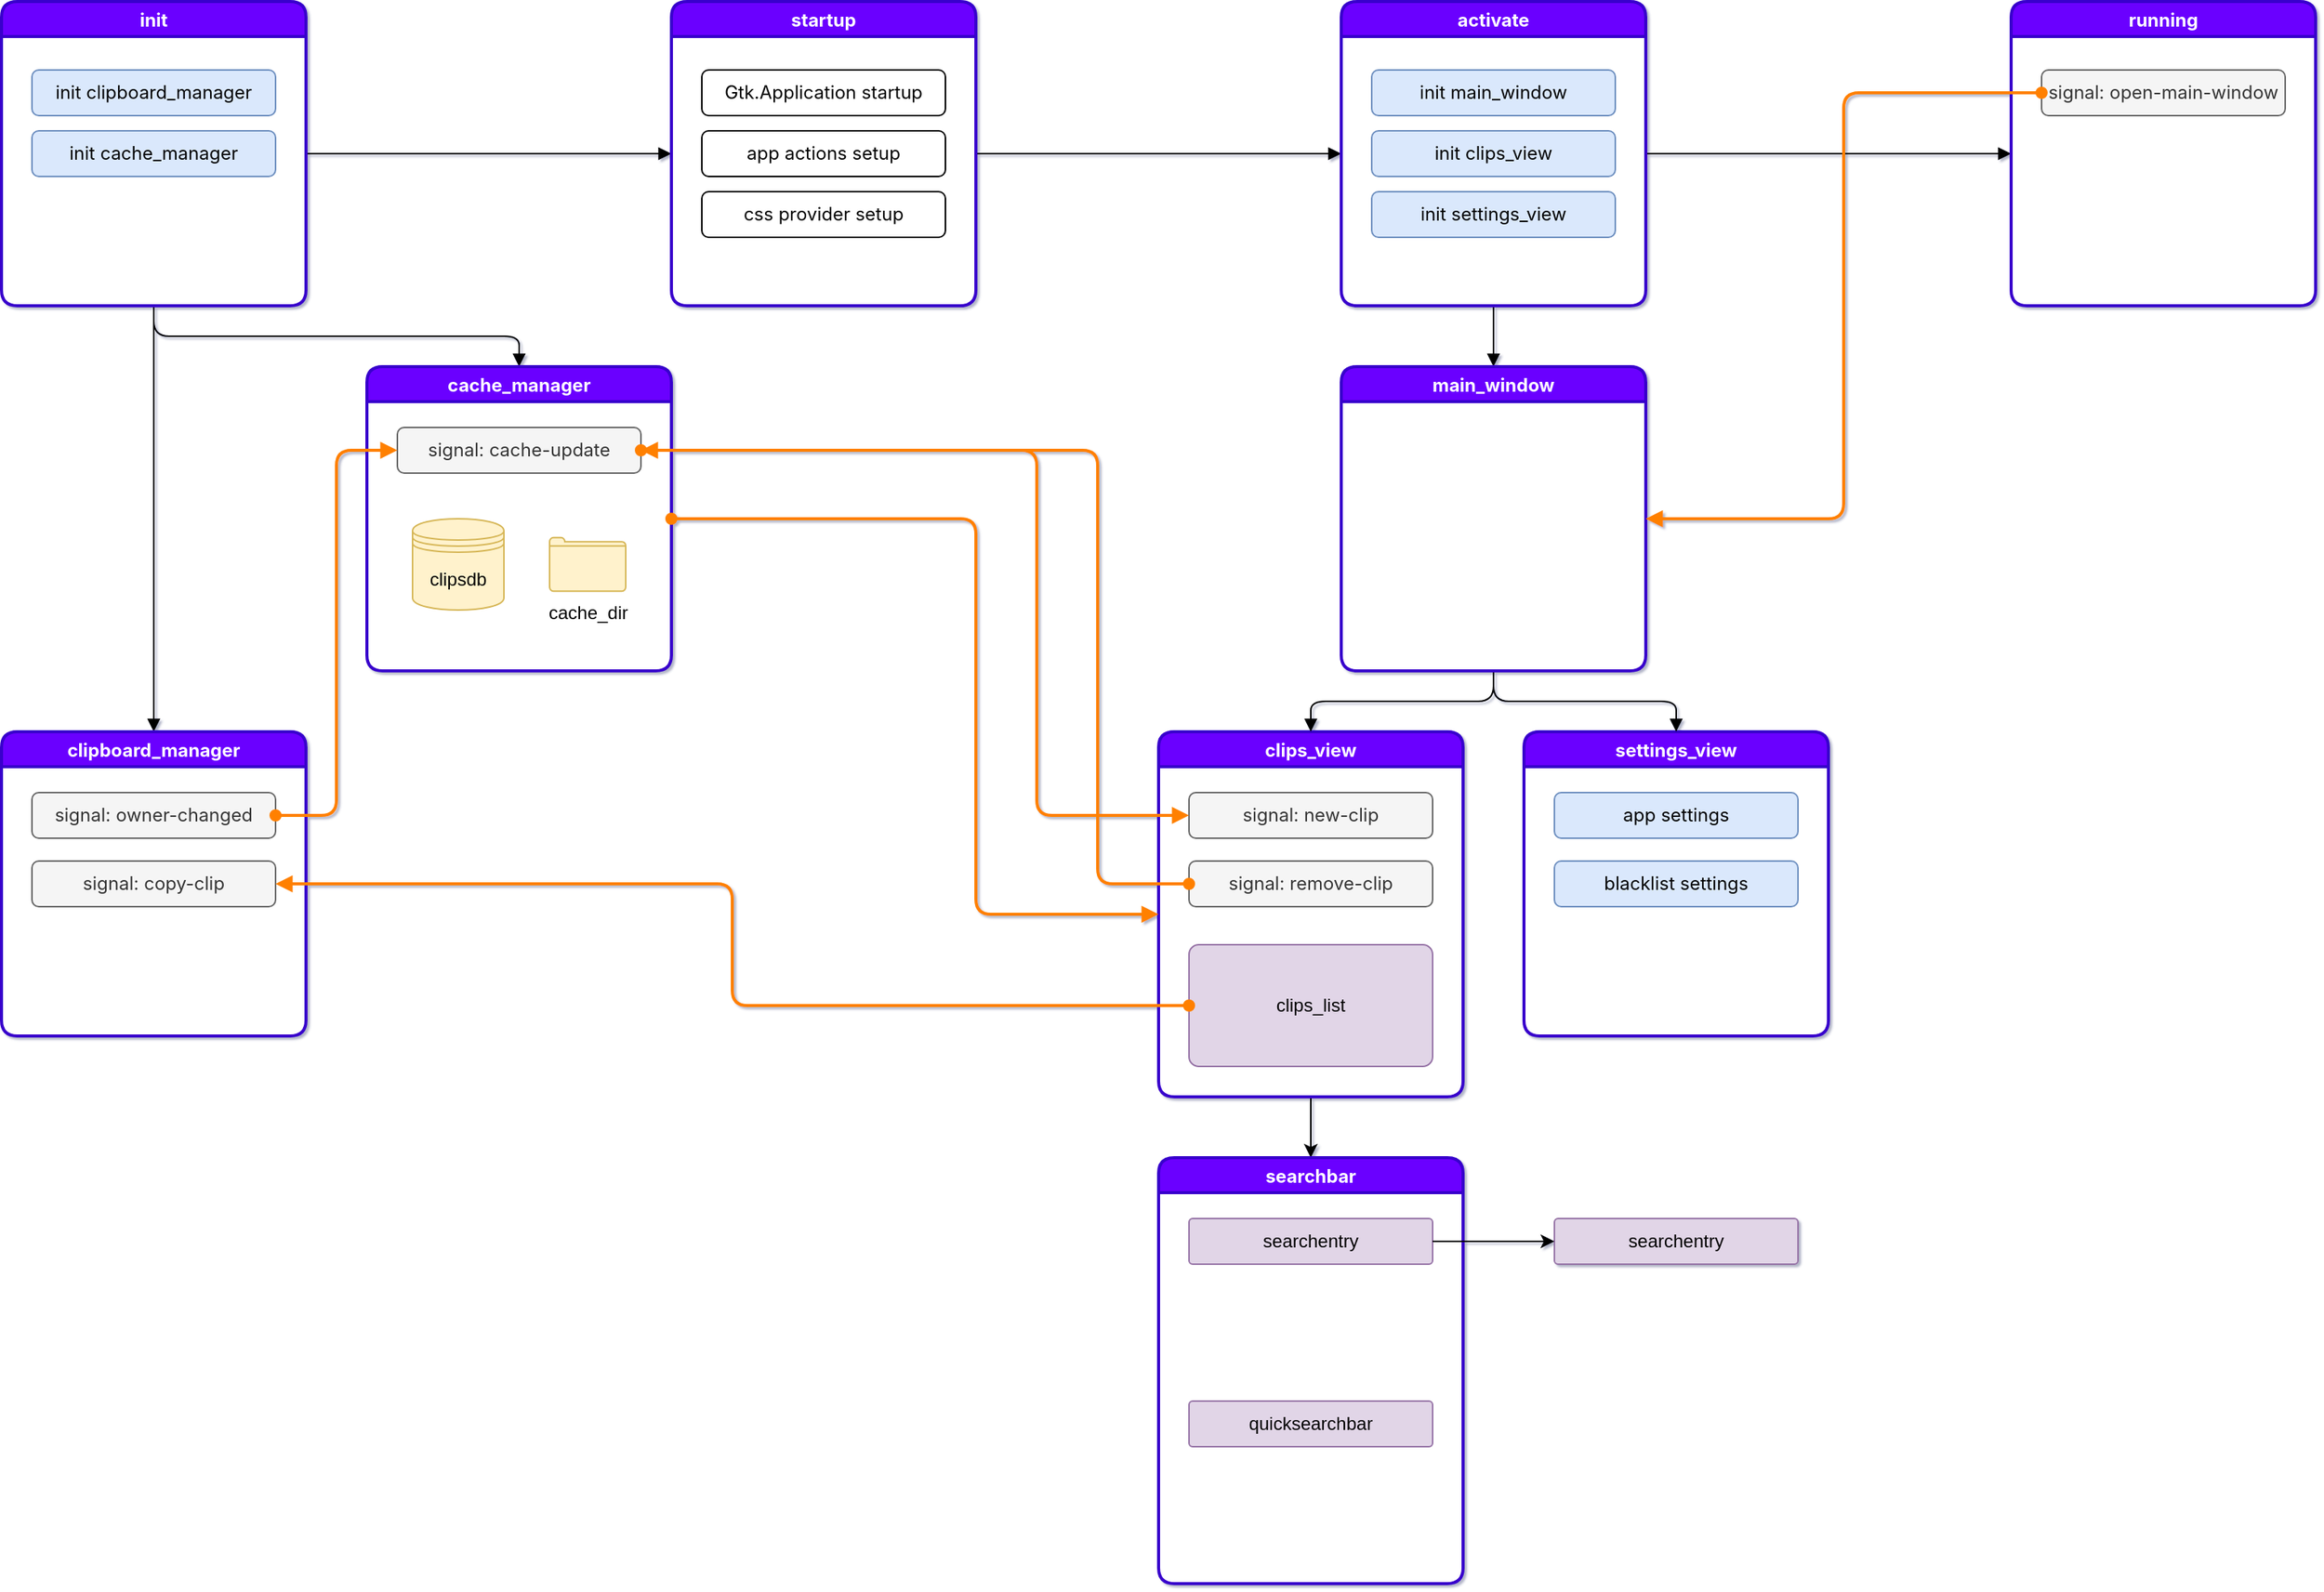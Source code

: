 <mxfile version="13.6.5" pages="2">
    <diagram id="j1ny3Ss1Q0sh5PDAtYMi" name="flow">
        <mxGraphModel dx="1838" dy="849" grid="1" gridSize="10" guides="1" tooltips="1" connect="1" arrows="1" fold="1" page="1" pageScale="1" pageWidth="1654" pageHeight="1169" math="0" shadow="1">
            <root>
                <mxCell id="9WSpmLzHRRsmoLOSvqGu-0"/>
                <mxCell id="9WSpmLzHRRsmoLOSvqGu-1" parent="9WSpmLzHRRsmoLOSvqGu-0"/>
                <mxCell id="9WSpmLzHRRsmoLOSvqGu-28" value="" style="edgeStyle=orthogonalEdgeStyle;rounded=1;orthogonalLoop=1;jettySize=auto;html=1;fontFamily=Inter;fontSource=https%3A%2F%2Ffonts.googleapis.com%2Fcss%3Ffamily%3DInter;strokeWidth=1;endArrow=block;endFill=1;" parent="9WSpmLzHRRsmoLOSvqGu-1" source="9WSpmLzHRRsmoLOSvqGu-22" target="9WSpmLzHRRsmoLOSvqGu-26" edge="1">
                    <mxGeometry relative="1" as="geometry"/>
                </mxCell>
                <mxCell id="1" value="" style="edgeStyle=orthogonalEdgeStyle;rounded=0;orthogonalLoop=1;jettySize=auto;html=1;endArrow=block;endFill=1;" parent="9WSpmLzHRRsmoLOSvqGu-1" source="9WSpmLzHRRsmoLOSvqGu-22" target="0" edge="1">
                    <mxGeometry relative="1" as="geometry"/>
                </mxCell>
                <mxCell id="6" style="edgeStyle=orthogonalEdgeStyle;rounded=1;orthogonalLoop=1;jettySize=auto;html=1;entryX=0.5;entryY=0;entryDx=0;entryDy=0;endArrow=block;endFill=1;" parent="9WSpmLzHRRsmoLOSvqGu-1" source="9WSpmLzHRRsmoLOSvqGu-22" target="5" edge="1">
                    <mxGeometry relative="1" as="geometry">
                        <Array as="points">
                            <mxPoint x="180" y="260"/>
                            <mxPoint x="420" y="260"/>
                        </Array>
                    </mxGeometry>
                </mxCell>
                <mxCell id="9WSpmLzHRRsmoLOSvqGu-22" value="init" style="swimlane;fillColor=#6a00ff;strokeColor=#3700CC;fontColor=#ffffff;strokeWidth=2;rounded=1;shadow=0;sketch=0;glass=0;fontFamily=Inter;fontSource=https%3A%2F%2Ffonts.googleapis.com%2Fcss%3Ffamily%3DInter;swimlaneFillColor=#ffffff;" parent="9WSpmLzHRRsmoLOSvqGu-1" vertex="1">
                    <mxGeometry x="80" y="40" width="200" height="200" as="geometry"/>
                </mxCell>
                <mxCell id="2" value="init clipboard_manager" style="rounded=1;whiteSpace=wrap;html=1;fontFamily=Inter;fontSource=https%3A%2F%2Ffonts.googleapis.com%2Fcss%3Ffamily%3DInter;fillColor=#dae8fc;strokeColor=#6c8ebf;" parent="9WSpmLzHRRsmoLOSvqGu-22" vertex="1">
                    <mxGeometry x="20" y="45" width="160" height="30" as="geometry"/>
                </mxCell>
                <mxCell id="3" value="init cache_manager" style="rounded=1;whiteSpace=wrap;html=1;fontFamily=Inter;fontSource=https%3A%2F%2Ffonts.googleapis.com%2Fcss%3Ffamily%3DInter;fillColor=#dae8fc;strokeColor=#6c8ebf;" parent="9WSpmLzHRRsmoLOSvqGu-22" vertex="1">
                    <mxGeometry x="20" y="85" width="160" height="30" as="geometry"/>
                </mxCell>
                <mxCell id="ZoLEWMUwDy_6GeyxjTov-4" value="" style="edgeStyle=orthogonalEdgeStyle;rounded=1;orthogonalLoop=1;jettySize=auto;html=1;fontFamily=Inter;fontSource=https%3A%2F%2Ffonts.googleapis.com%2Fcss%3Ffamily%3DInter;strokeWidth=1;endArrow=block;endFill=1;" parent="9WSpmLzHRRsmoLOSvqGu-1" source="9WSpmLzHRRsmoLOSvqGu-26" target="ZoLEWMUwDy_6GeyxjTov-0" edge="1">
                    <mxGeometry relative="1" as="geometry"/>
                </mxCell>
                <mxCell id="9WSpmLzHRRsmoLOSvqGu-26" value="startup" style="swimlane;fillColor=#6a00ff;strokeColor=#3700CC;fontColor=#ffffff;strokeWidth=2;perimeterSpacing=0;rounded=1;fontFamily=Inter;fontSource=https%3A%2F%2Ffonts.googleapis.com%2Fcss%3Ffamily%3DInter;swimlaneFillColor=#ffffff;" parent="9WSpmLzHRRsmoLOSvqGu-1" vertex="1">
                    <mxGeometry x="520" y="40" width="200" height="200" as="geometry"/>
                </mxCell>
                <mxCell id="9WSpmLzHRRsmoLOSvqGu-13" value="Gtk.Application startup" style="rounded=1;whiteSpace=wrap;html=1;fontFamily=Inter;fontSource=https%3A%2F%2Ffonts.googleapis.com%2Fcss%3Ffamily%3DInter;" parent="9WSpmLzHRRsmoLOSvqGu-26" vertex="1">
                    <mxGeometry x="20" y="45" width="160" height="30" as="geometry"/>
                </mxCell>
                <mxCell id="9WSpmLzHRRsmoLOSvqGu-14" value="app actions setup" style="rounded=1;whiteSpace=wrap;html=1;fontFamily=Inter;fontSource=https%3A%2F%2Ffonts.googleapis.com%2Fcss%3Ffamily%3DInter;" parent="9WSpmLzHRRsmoLOSvqGu-26" vertex="1">
                    <mxGeometry x="20" y="85" width="160" height="30" as="geometry"/>
                </mxCell>
                <mxCell id="9WSpmLzHRRsmoLOSvqGu-15" value="css provider setup" style="rounded=1;whiteSpace=wrap;html=1;fontFamily=Inter;fontSource=https%3A%2F%2Ffonts.googleapis.com%2Fcss%3Ffamily%3DInter;" parent="9WSpmLzHRRsmoLOSvqGu-26" vertex="1">
                    <mxGeometry x="20" y="125" width="160" height="30" as="geometry"/>
                </mxCell>
                <mxCell id="hLRt6eJ45aM8rtLhUjsM-7" value="" style="edgeStyle=orthogonalEdgeStyle;rounded=1;orthogonalLoop=1;jettySize=auto;html=1;fontFamily=Inter;fontSource=https%3A%2F%2Ffonts.googleapis.com%2Fcss%3Ffamily%3DInter;strokeWidth=1;endArrow=block;endFill=1;" parent="9WSpmLzHRRsmoLOSvqGu-1" source="ZoLEWMUwDy_6GeyxjTov-0" target="hLRt6eJ45aM8rtLhUjsM-5" edge="1">
                    <mxGeometry relative="1" as="geometry"/>
                </mxCell>
                <mxCell id="SwcRo_79waH0NxTdfLfB-39" style="edgeStyle=elbowEdgeStyle;rounded=1;orthogonalLoop=1;jettySize=auto;html=1;entryX=0.5;entryY=0;entryDx=0;entryDy=0;endArrow=block;endFill=1;strokeColor=#000000;strokeWidth=1;fontFamily=Inter;" parent="9WSpmLzHRRsmoLOSvqGu-1" source="ZoLEWMUwDy_6GeyxjTov-0" target="SwcRo_79waH0NxTdfLfB-35" edge="1">
                    <mxGeometry relative="1" as="geometry"/>
                </mxCell>
                <mxCell id="ZoLEWMUwDy_6GeyxjTov-0" value="activate" style="swimlane;fillColor=#6a00ff;strokeColor=#3700CC;fontColor=#ffffff;strokeWidth=2;perimeterSpacing=0;rounded=1;fontFamily=Inter;fontSource=https%3A%2F%2Ffonts.googleapis.com%2Fcss%3Ffamily%3DInter;swimlaneFillColor=#ffffff;" parent="9WSpmLzHRRsmoLOSvqGu-1" vertex="1">
                    <mxGeometry x="960" y="40" width="200" height="200" as="geometry"/>
                </mxCell>
                <mxCell id="9WSpmLzHRRsmoLOSvqGu-16" value="init main_window" style="rounded=1;whiteSpace=wrap;html=1;fontFamily=Inter;fontSource=https%3A%2F%2Ffonts.googleapis.com%2Fcss%3Ffamily%3DInter;fillColor=#dae8fc;strokeColor=#6c8ebf;" parent="ZoLEWMUwDy_6GeyxjTov-0" vertex="1">
                    <mxGeometry x="20" y="45" width="160" height="30" as="geometry"/>
                </mxCell>
                <mxCell id="C7c_2EIT-gh8rbHYRcQ1-89" value="init clips_view" style="rounded=1;whiteSpace=wrap;html=1;fontFamily=Inter;fontSource=https%3A%2F%2Ffonts.googleapis.com%2Fcss%3Ffamily%3DInter;fillColor=#dae8fc;strokeColor=#6c8ebf;" parent="ZoLEWMUwDy_6GeyxjTov-0" vertex="1">
                    <mxGeometry x="20" y="85" width="160" height="30" as="geometry"/>
                </mxCell>
                <mxCell id="C7c_2EIT-gh8rbHYRcQ1-90" value="init settings_view" style="rounded=1;whiteSpace=wrap;html=1;fontFamily=Inter;fontSource=https%3A%2F%2Ffonts.googleapis.com%2Fcss%3Ffamily%3DInter;fillColor=#dae8fc;strokeColor=#6c8ebf;" parent="ZoLEWMUwDy_6GeyxjTov-0" vertex="1">
                    <mxGeometry x="20" y="125" width="160" height="30" as="geometry"/>
                </mxCell>
                <mxCell id="hLRt6eJ45aM8rtLhUjsM-5" value="running" style="swimlane;fillColor=#6a00ff;strokeColor=#3700CC;fontColor=#ffffff;strokeWidth=2;perimeterSpacing=0;rounded=1;fontFamily=Inter;fontSource=https%3A%2F%2Ffonts.googleapis.com%2Fcss%3Ffamily%3DInter;swimlaneFillColor=#ffffff;" parent="9WSpmLzHRRsmoLOSvqGu-1" vertex="1">
                    <mxGeometry x="1400" y="40" width="200" height="200" as="geometry"/>
                </mxCell>
                <mxCell id="SwcRo_79waH0NxTdfLfB-34" value="signal: open-main-window" style="rounded=1;whiteSpace=wrap;html=1;fontFamily=Inter;fontSource=https%3A%2F%2Ffonts.googleapis.com%2Fcss%3Ffamily%3DInter;fillColor=#f5f5f5;strokeColor=#666666;fontColor=#333333;" parent="hLRt6eJ45aM8rtLhUjsM-5" vertex="1">
                    <mxGeometry x="20" y="45" width="160" height="30" as="geometry"/>
                </mxCell>
                <mxCell id="0" value="clipboard_manager" style="swimlane;fillColor=#6a00ff;strokeColor=#3700CC;fontColor=#ffffff;strokeWidth=2;rounded=1;shadow=0;sketch=0;glass=0;fontFamily=Inter;fontSource=https%3A%2F%2Ffonts.googleapis.com%2Fcss%3Ffamily%3DInter;swimlaneFillColor=#ffffff;startSize=23;" parent="9WSpmLzHRRsmoLOSvqGu-1" vertex="1">
                    <mxGeometry x="80" y="520" width="200" height="200" as="geometry"/>
                </mxCell>
                <mxCell id="SwcRo_79waH0NxTdfLfB-18" value="signal: owner-changed" style="rounded=1;whiteSpace=wrap;html=1;fontFamily=Inter;fontSource=https%3A%2F%2Ffonts.googleapis.com%2Fcss%3Ffamily%3DInter;fillColor=#f5f5f5;strokeColor=#666666;fontColor=#333333;" parent="0" vertex="1">
                    <mxGeometry x="20" y="40" width="160" height="30" as="geometry"/>
                </mxCell>
                <mxCell id="SwcRo_79waH0NxTdfLfB-28" value="signal: copy-clip" style="rounded=1;whiteSpace=wrap;html=1;fontFamily=Inter;fontSource=https%3A%2F%2Ffonts.googleapis.com%2Fcss%3Ffamily%3DInter;fillColor=#f5f5f5;strokeColor=#666666;fontColor=#333333;" parent="0" vertex="1">
                    <mxGeometry x="20" y="85" width="160" height="30" as="geometry"/>
                </mxCell>
                <mxCell id="5" value="cache_manager" style="swimlane;fillColor=#6a00ff;strokeColor=#3700CC;fontColor=#ffffff;strokeWidth=2;rounded=1;shadow=0;sketch=0;glass=0;fontFamily=Inter;fontSource=https%3A%2F%2Ffonts.googleapis.com%2Fcss%3Ffamily%3DInter;swimlaneFillColor=#ffffff;startSize=23;" parent="9WSpmLzHRRsmoLOSvqGu-1" vertex="1">
                    <mxGeometry x="320" y="280" width="200" height="200" as="geometry"/>
                </mxCell>
                <mxCell id="SwcRo_79waH0NxTdfLfB-19" value="signal: cache-update" style="rounded=1;whiteSpace=wrap;html=1;fontFamily=Inter;fontSource=https%3A%2F%2Ffonts.googleapis.com%2Fcss%3Ffamily%3DInter;fillColor=#f5f5f5;strokeColor=#666666;fontColor=#333333;" parent="5" vertex="1">
                    <mxGeometry x="20" y="40" width="160" height="30" as="geometry"/>
                </mxCell>
                <mxCell id="SwcRo_79waH0NxTdfLfB-23" value="clipsdb" style="shape=datastore;whiteSpace=wrap;html=1;fillColor=#fff2cc;strokeColor=#d6b656;" parent="5" vertex="1">
                    <mxGeometry x="30" y="100.01" width="60" height="60" as="geometry"/>
                </mxCell>
                <mxCell id="SwcRo_79waH0NxTdfLfB-33" value="cache_dir" style="html=1;verticalLabelPosition=bottom;align=center;labelBackgroundColor=#ffffff;verticalAlign=top;strokeWidth=1;strokeColor=#d6b656;shadow=0;dashed=0;shape=mxgraph.ios7.icons.folder;rounded=1;fillColor=#fff2cc;" parent="5" vertex="1">
                    <mxGeometry x="120" y="112.39" width="50" height="35.25" as="geometry"/>
                </mxCell>
                <mxCell id="I3_1XdQ8ubKdgtrI8XkN-20" style="edgeStyle=orthogonalEdgeStyle;rounded=0;orthogonalLoop=1;jettySize=auto;html=1;entryX=0.5;entryY=0;entryDx=0;entryDy=0;" edge="1" parent="9WSpmLzHRRsmoLOSvqGu-1" source="10" target="I3_1XdQ8ubKdgtrI8XkN-18">
                    <mxGeometry relative="1" as="geometry"/>
                </mxCell>
                <mxCell id="10" value="clips_view" style="swimlane;fillColor=#6a00ff;strokeColor=#3700CC;fontColor=#ffffff;strokeWidth=2;perimeterSpacing=0;rounded=1;fontFamily=Inter;fontSource=https%3A%2F%2Ffonts.googleapis.com%2Fcss%3Ffamily%3DInter;swimlaneFillColor=#ffffff;" parent="9WSpmLzHRRsmoLOSvqGu-1" vertex="1">
                    <mxGeometry x="840" y="520" width="200" height="240" as="geometry"/>
                </mxCell>
                <mxCell id="11" value="signal: new-clip" style="rounded=1;whiteSpace=wrap;html=1;fontFamily=Inter;fontSource=https%3A%2F%2Ffonts.googleapis.com%2Fcss%3Ffamily%3DInter;fillColor=#f5f5f5;strokeColor=#666666;fontColor=#333333;" parent="10" vertex="1">
                    <mxGeometry x="20" y="40" width="160" height="30" as="geometry"/>
                </mxCell>
                <mxCell id="SwcRo_79waH0NxTdfLfB-24" value="signal: remove-clip" style="rounded=1;whiteSpace=wrap;html=1;fontFamily=Inter;fontSource=https%3A%2F%2Ffonts.googleapis.com%2Fcss%3Ffamily%3DInter;fillColor=#f5f5f5;strokeColor=#666666;fontColor=#333333;" parent="10" vertex="1">
                    <mxGeometry x="20" y="85" width="160" height="30" as="geometry"/>
                </mxCell>
                <mxCell id="SwcRo_79waH0NxTdfLfB-29" value="clips_list" style="rounded=1;whiteSpace=wrap;html=1;fillColor=#e1d5e7;strokeColor=#9673a6;arcSize=8;" parent="10" vertex="1">
                    <mxGeometry x="20" y="140" width="160" height="80" as="geometry"/>
                </mxCell>
                <mxCell id="15" value="settings_view" style="swimlane;fillColor=#6a00ff;strokeColor=#3700CC;fontColor=#ffffff;strokeWidth=2;perimeterSpacing=0;rounded=1;fontFamily=Inter;fontSource=https%3A%2F%2Ffonts.googleapis.com%2Fcss%3Ffamily%3DInter;swimlaneFillColor=#ffffff;" parent="9WSpmLzHRRsmoLOSvqGu-1" vertex="1">
                    <mxGeometry x="1080" y="520" width="200" height="200" as="geometry"/>
                </mxCell>
                <mxCell id="16" value="app settings" style="rounded=1;whiteSpace=wrap;html=1;fontFamily=Inter;fontSource=https%3A%2F%2Ffonts.googleapis.com%2Fcss%3Ffamily%3DInter;fillColor=#dae8fc;strokeColor=#6c8ebf;" parent="15" vertex="1">
                    <mxGeometry x="20" y="40" width="160" height="30" as="geometry"/>
                </mxCell>
                <mxCell id="18" value="blacklist settings" style="rounded=1;whiteSpace=wrap;html=1;fontFamily=Inter;fontSource=https%3A%2F%2Ffonts.googleapis.com%2Fcss%3Ffamily%3DInter;fillColor=#dae8fc;strokeColor=#6c8ebf;" parent="15" vertex="1">
                    <mxGeometry x="20" y="85" width="160" height="30" as="geometry"/>
                </mxCell>
                <mxCell id="SwcRo_79waH0NxTdfLfB-20" style="edgeStyle=orthogonalEdgeStyle;rounded=1;orthogonalLoop=1;jettySize=auto;html=1;entryX=0;entryY=0.5;entryDx=0;entryDy=0;endArrow=block;endFill=1;startArrow=oval;startFill=1;strokeColor=#FF8000;strokeWidth=2;" parent="9WSpmLzHRRsmoLOSvqGu-1" source="SwcRo_79waH0NxTdfLfB-18" target="SwcRo_79waH0NxTdfLfB-19" edge="1">
                    <mxGeometry relative="1" as="geometry"/>
                </mxCell>
                <mxCell id="SwcRo_79waH0NxTdfLfB-21" style="edgeStyle=orthogonalEdgeStyle;rounded=1;orthogonalLoop=1;jettySize=auto;html=1;entryX=0;entryY=0.5;entryDx=0;entryDy=0;startArrow=oval;startFill=1;endArrow=block;endFill=1;strokeColor=#FF8000;strokeWidth=2;" parent="9WSpmLzHRRsmoLOSvqGu-1" source="SwcRo_79waH0NxTdfLfB-19" target="11" edge="1">
                    <mxGeometry relative="1" as="geometry">
                        <Array as="points">
                            <mxPoint x="760" y="335"/>
                            <mxPoint x="760" y="575"/>
                        </Array>
                    </mxGeometry>
                </mxCell>
                <mxCell id="SwcRo_79waH0NxTdfLfB-25" style="edgeStyle=orthogonalEdgeStyle;rounded=1;orthogonalLoop=1;jettySize=auto;html=1;entryX=1;entryY=0.5;entryDx=0;entryDy=0;startArrow=oval;startFill=1;endArrow=block;endFill=1;strokeColor=#FF8000;strokeWidth=2;" parent="9WSpmLzHRRsmoLOSvqGu-1" source="SwcRo_79waH0NxTdfLfB-24" target="SwcRo_79waH0NxTdfLfB-19" edge="1">
                    <mxGeometry relative="1" as="geometry">
                        <Array as="points">
                            <mxPoint x="800" y="620"/>
                            <mxPoint x="800" y="335"/>
                        </Array>
                    </mxGeometry>
                </mxCell>
                <mxCell id="SwcRo_79waH0NxTdfLfB-30" style="edgeStyle=elbowEdgeStyle;rounded=1;orthogonalLoop=1;jettySize=auto;html=1;entryX=1;entryY=0.5;entryDx=0;entryDy=0;startArrow=oval;startFill=1;endArrow=block;endFill=1;strokeColor=#FF8000;strokeWidth=2;" parent="9WSpmLzHRRsmoLOSvqGu-1" source="SwcRo_79waH0NxTdfLfB-29" target="SwcRo_79waH0NxTdfLfB-28" edge="1">
                    <mxGeometry relative="1" as="geometry"/>
                </mxCell>
                <mxCell id="SwcRo_79waH0NxTdfLfB-41" style="edgeStyle=orthogonalEdgeStyle;rounded=1;orthogonalLoop=1;jettySize=auto;html=1;entryX=0.5;entryY=0;entryDx=0;entryDy=0;endArrow=block;endFill=1;strokeColor=#000000;strokeWidth=1;fontFamily=Inter;" parent="9WSpmLzHRRsmoLOSvqGu-1" source="SwcRo_79waH0NxTdfLfB-35" target="10" edge="1">
                    <mxGeometry relative="1" as="geometry"/>
                </mxCell>
                <mxCell id="SwcRo_79waH0NxTdfLfB-42" style="edgeStyle=orthogonalEdgeStyle;rounded=1;orthogonalLoop=1;jettySize=auto;html=1;entryX=0.5;entryY=0;entryDx=0;entryDy=0;endArrow=block;endFill=1;strokeColor=#000000;strokeWidth=1;fontFamily=Inter;" parent="9WSpmLzHRRsmoLOSvqGu-1" source="SwcRo_79waH0NxTdfLfB-35" target="15" edge="1">
                    <mxGeometry relative="1" as="geometry"/>
                </mxCell>
                <mxCell id="SwcRo_79waH0NxTdfLfB-35" value="main_window" style="swimlane;fillColor=#6a00ff;strokeColor=#3700CC;fontColor=#ffffff;strokeWidth=2;perimeterSpacing=0;rounded=1;fontFamily=Inter;fontSource=https%3A%2F%2Ffonts.googleapis.com%2Fcss%3Ffamily%3DInter;swimlaneFillColor=#ffffff;startSize=23;" parent="9WSpmLzHRRsmoLOSvqGu-1" vertex="1">
                    <mxGeometry x="960" y="280" width="200" height="200" as="geometry"/>
                </mxCell>
                <mxCell id="SwcRo_79waH0NxTdfLfB-44" style="edgeStyle=orthogonalEdgeStyle;rounded=1;orthogonalLoop=1;jettySize=auto;html=1;entryX=1;entryY=0.5;entryDx=0;entryDy=0;startArrow=oval;startFill=1;endArrow=block;endFill=1;strokeColor=#FF8000;strokeWidth=2;" parent="9WSpmLzHRRsmoLOSvqGu-1" source="SwcRo_79waH0NxTdfLfB-34" target="SwcRo_79waH0NxTdfLfB-35" edge="1">
                    <mxGeometry relative="1" as="geometry"/>
                </mxCell>
                <mxCell id="SwcRo_79waH0NxTdfLfB-45" style="edgeStyle=orthogonalEdgeStyle;rounded=1;orthogonalLoop=1;jettySize=auto;html=1;entryX=0;entryY=0.5;entryDx=0;entryDy=0;startArrow=oval;startFill=1;endArrow=block;endFill=1;strokeColor=#FF8000;strokeWidth=2;" parent="9WSpmLzHRRsmoLOSvqGu-1" source="5" target="10" edge="1">
                    <mxGeometry relative="1" as="geometry">
                        <Array as="points">
                            <mxPoint x="720" y="380"/>
                            <mxPoint x="720" y="640"/>
                        </Array>
                    </mxGeometry>
                </mxCell>
                <mxCell id="I3_1XdQ8ubKdgtrI8XkN-18" value="searchbar" style="swimlane;fillColor=#6a00ff;strokeColor=#3700CC;fontColor=#ffffff;strokeWidth=2;rounded=1;shadow=0;sketch=0;glass=0;fontFamily=Inter;fontSource=https%3A%2F%2Ffonts.googleapis.com%2Fcss%3Ffamily%3DInter;swimlaneFillColor=#ffffff;" vertex="1" parent="9WSpmLzHRRsmoLOSvqGu-1">
                    <mxGeometry x="840" y="800" width="200" height="280" as="geometry"/>
                </mxCell>
                <mxCell id="I3_1XdQ8ubKdgtrI8XkN-21" value="searchentry" style="rounded=1;whiteSpace=wrap;html=1;fillColor=#e1d5e7;strokeColor=#9673a6;arcSize=8;" vertex="1" parent="I3_1XdQ8ubKdgtrI8XkN-18">
                    <mxGeometry x="20" y="40" width="160" height="30" as="geometry"/>
                </mxCell>
                <mxCell id="I3_1XdQ8ubKdgtrI8XkN-24" value="quicksearchbar" style="rounded=1;whiteSpace=wrap;html=1;fillColor=#e1d5e7;strokeColor=#9673a6;arcSize=8;" vertex="1" parent="I3_1XdQ8ubKdgtrI8XkN-18">
                    <mxGeometry x="20" y="160" width="160" height="30" as="geometry"/>
                </mxCell>
                <mxCell id="I3_1XdQ8ubKdgtrI8XkN-25" value="searchentry" style="rounded=1;whiteSpace=wrap;html=1;fillColor=#e1d5e7;strokeColor=#9673a6;arcSize=8;" vertex="1" parent="9WSpmLzHRRsmoLOSvqGu-1">
                    <mxGeometry x="1100" y="840" width="160" height="30" as="geometry"/>
                </mxCell>
                <mxCell id="I3_1XdQ8ubKdgtrI8XkN-26" value="" style="edgeStyle=orthogonalEdgeStyle;rounded=0;orthogonalLoop=1;jettySize=auto;html=1;" edge="1" parent="9WSpmLzHRRsmoLOSvqGu-1" source="I3_1XdQ8ubKdgtrI8XkN-21" target="I3_1XdQ8ubKdgtrI8XkN-25">
                    <mxGeometry relative="1" as="geometry"/>
                </mxCell>
            </root>
        </mxGraphModel>
    </diagram>
    <diagram name="searbar" id="U3bnbThII9YhZE0fmyeJ">
        <mxGraphModel dx="1838" dy="849" grid="1" gridSize="10" guides="1" tooltips="1" connect="1" arrows="1" fold="1" page="1" pageScale="1" pageWidth="1654" pageHeight="1169" math="0" shadow="1">
            <root>
                <mxCell id="IrCPyjXqcjIIefbZYKyj-0"/>
                <mxCell id="IrCPyjXqcjIIefbZYKyj-1" parent="IrCPyjXqcjIIefbZYKyj-0"/>
            </root>
        </mxGraphModel>
    </diagram>
</mxfile>